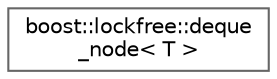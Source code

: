 digraph "Graphical Class Hierarchy"
{
 // LATEX_PDF_SIZE
  bgcolor="transparent";
  edge [fontname=Helvetica,fontsize=10,labelfontname=Helvetica,labelfontsize=10];
  node [fontname=Helvetica,fontsize=10,shape=box,height=0.2,width=0.4];
  rankdir="LR";
  Node0 [id="Node000000",label="boost::lockfree::deque\l_node\< T \>",height=0.2,width=0.4,color="grey40", fillcolor="white", style="filled",URL="$structboost_1_1lockfree_1_1deque__node.html",tooltip=" "];
}
